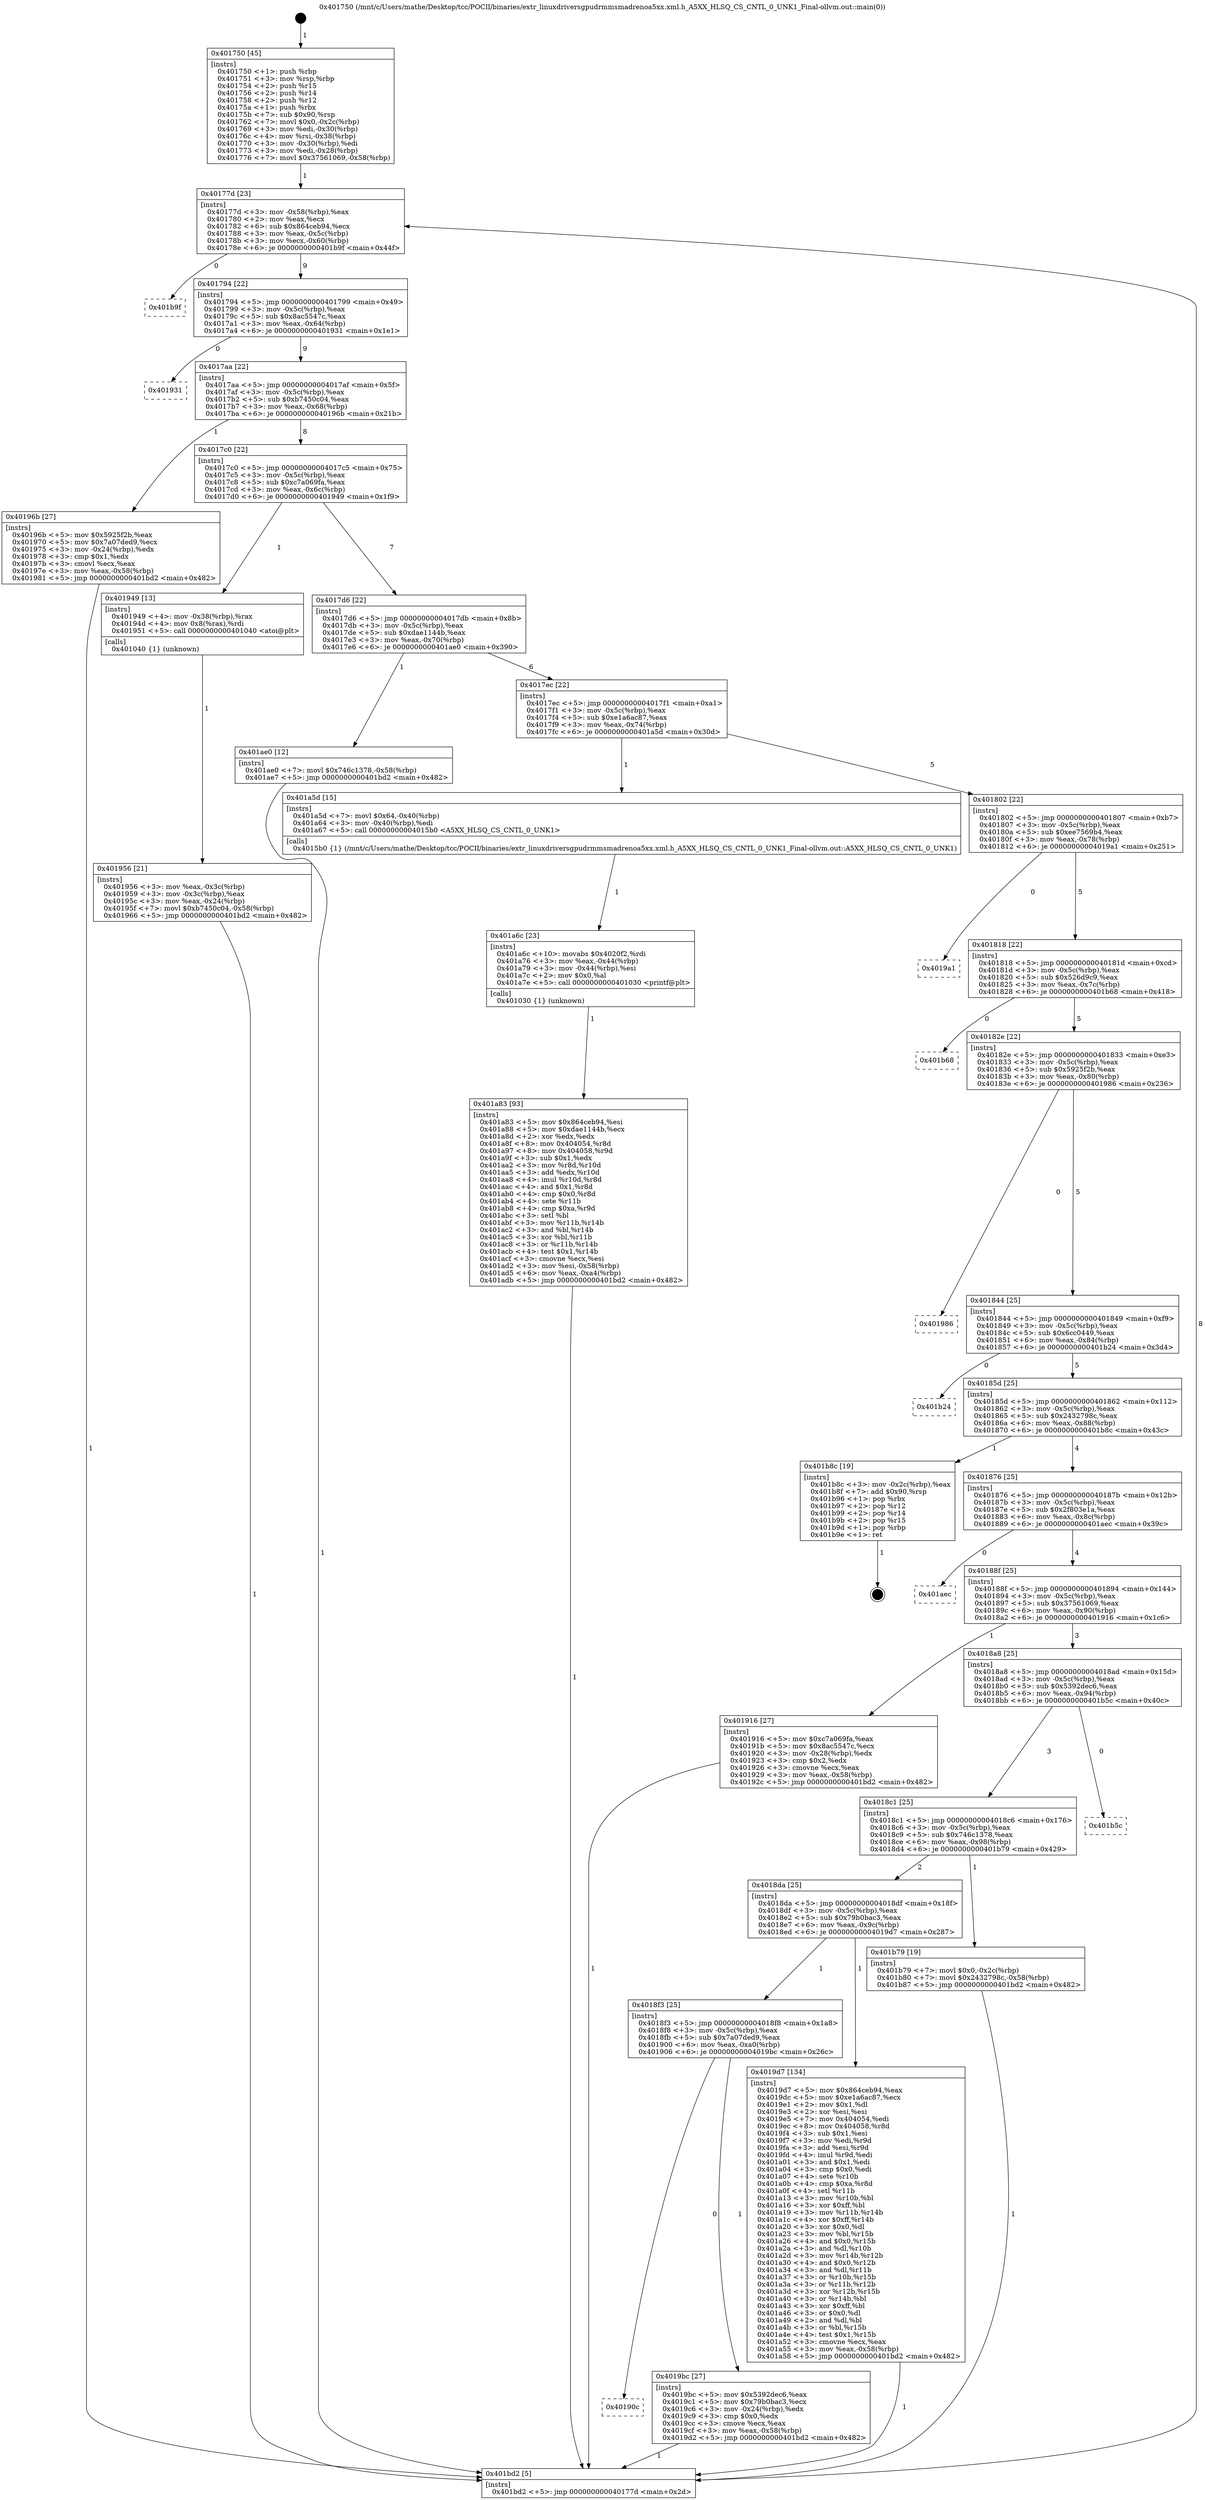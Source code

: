 digraph "0x401750" {
  label = "0x401750 (/mnt/c/Users/mathe/Desktop/tcc/POCII/binaries/extr_linuxdriversgpudrmmsmadrenoa5xx.xml.h_A5XX_HLSQ_CS_CNTL_0_UNK1_Final-ollvm.out::main(0))"
  labelloc = "t"
  node[shape=record]

  Entry [label="",width=0.3,height=0.3,shape=circle,fillcolor=black,style=filled]
  "0x40177d" [label="{
     0x40177d [23]\l
     | [instrs]\l
     &nbsp;&nbsp;0x40177d \<+3\>: mov -0x58(%rbp),%eax\l
     &nbsp;&nbsp;0x401780 \<+2\>: mov %eax,%ecx\l
     &nbsp;&nbsp;0x401782 \<+6\>: sub $0x864ceb94,%ecx\l
     &nbsp;&nbsp;0x401788 \<+3\>: mov %eax,-0x5c(%rbp)\l
     &nbsp;&nbsp;0x40178b \<+3\>: mov %ecx,-0x60(%rbp)\l
     &nbsp;&nbsp;0x40178e \<+6\>: je 0000000000401b9f \<main+0x44f\>\l
  }"]
  "0x401b9f" [label="{
     0x401b9f\l
  }", style=dashed]
  "0x401794" [label="{
     0x401794 [22]\l
     | [instrs]\l
     &nbsp;&nbsp;0x401794 \<+5\>: jmp 0000000000401799 \<main+0x49\>\l
     &nbsp;&nbsp;0x401799 \<+3\>: mov -0x5c(%rbp),%eax\l
     &nbsp;&nbsp;0x40179c \<+5\>: sub $0x8ac5547c,%eax\l
     &nbsp;&nbsp;0x4017a1 \<+3\>: mov %eax,-0x64(%rbp)\l
     &nbsp;&nbsp;0x4017a4 \<+6\>: je 0000000000401931 \<main+0x1e1\>\l
  }"]
  Exit [label="",width=0.3,height=0.3,shape=circle,fillcolor=black,style=filled,peripheries=2]
  "0x401931" [label="{
     0x401931\l
  }", style=dashed]
  "0x4017aa" [label="{
     0x4017aa [22]\l
     | [instrs]\l
     &nbsp;&nbsp;0x4017aa \<+5\>: jmp 00000000004017af \<main+0x5f\>\l
     &nbsp;&nbsp;0x4017af \<+3\>: mov -0x5c(%rbp),%eax\l
     &nbsp;&nbsp;0x4017b2 \<+5\>: sub $0xb7450c04,%eax\l
     &nbsp;&nbsp;0x4017b7 \<+3\>: mov %eax,-0x68(%rbp)\l
     &nbsp;&nbsp;0x4017ba \<+6\>: je 000000000040196b \<main+0x21b\>\l
  }"]
  "0x401a83" [label="{
     0x401a83 [93]\l
     | [instrs]\l
     &nbsp;&nbsp;0x401a83 \<+5\>: mov $0x864ceb94,%esi\l
     &nbsp;&nbsp;0x401a88 \<+5\>: mov $0xdae1144b,%ecx\l
     &nbsp;&nbsp;0x401a8d \<+2\>: xor %edx,%edx\l
     &nbsp;&nbsp;0x401a8f \<+8\>: mov 0x404054,%r8d\l
     &nbsp;&nbsp;0x401a97 \<+8\>: mov 0x404058,%r9d\l
     &nbsp;&nbsp;0x401a9f \<+3\>: sub $0x1,%edx\l
     &nbsp;&nbsp;0x401aa2 \<+3\>: mov %r8d,%r10d\l
     &nbsp;&nbsp;0x401aa5 \<+3\>: add %edx,%r10d\l
     &nbsp;&nbsp;0x401aa8 \<+4\>: imul %r10d,%r8d\l
     &nbsp;&nbsp;0x401aac \<+4\>: and $0x1,%r8d\l
     &nbsp;&nbsp;0x401ab0 \<+4\>: cmp $0x0,%r8d\l
     &nbsp;&nbsp;0x401ab4 \<+4\>: sete %r11b\l
     &nbsp;&nbsp;0x401ab8 \<+4\>: cmp $0xa,%r9d\l
     &nbsp;&nbsp;0x401abc \<+3\>: setl %bl\l
     &nbsp;&nbsp;0x401abf \<+3\>: mov %r11b,%r14b\l
     &nbsp;&nbsp;0x401ac2 \<+3\>: and %bl,%r14b\l
     &nbsp;&nbsp;0x401ac5 \<+3\>: xor %bl,%r11b\l
     &nbsp;&nbsp;0x401ac8 \<+3\>: or %r11b,%r14b\l
     &nbsp;&nbsp;0x401acb \<+4\>: test $0x1,%r14b\l
     &nbsp;&nbsp;0x401acf \<+3\>: cmovne %ecx,%esi\l
     &nbsp;&nbsp;0x401ad2 \<+3\>: mov %esi,-0x58(%rbp)\l
     &nbsp;&nbsp;0x401ad5 \<+6\>: mov %eax,-0xa4(%rbp)\l
     &nbsp;&nbsp;0x401adb \<+5\>: jmp 0000000000401bd2 \<main+0x482\>\l
  }"]
  "0x40196b" [label="{
     0x40196b [27]\l
     | [instrs]\l
     &nbsp;&nbsp;0x40196b \<+5\>: mov $0x5925f2b,%eax\l
     &nbsp;&nbsp;0x401970 \<+5\>: mov $0x7a07ded9,%ecx\l
     &nbsp;&nbsp;0x401975 \<+3\>: mov -0x24(%rbp),%edx\l
     &nbsp;&nbsp;0x401978 \<+3\>: cmp $0x1,%edx\l
     &nbsp;&nbsp;0x40197b \<+3\>: cmovl %ecx,%eax\l
     &nbsp;&nbsp;0x40197e \<+3\>: mov %eax,-0x58(%rbp)\l
     &nbsp;&nbsp;0x401981 \<+5\>: jmp 0000000000401bd2 \<main+0x482\>\l
  }"]
  "0x4017c0" [label="{
     0x4017c0 [22]\l
     | [instrs]\l
     &nbsp;&nbsp;0x4017c0 \<+5\>: jmp 00000000004017c5 \<main+0x75\>\l
     &nbsp;&nbsp;0x4017c5 \<+3\>: mov -0x5c(%rbp),%eax\l
     &nbsp;&nbsp;0x4017c8 \<+5\>: sub $0xc7a069fa,%eax\l
     &nbsp;&nbsp;0x4017cd \<+3\>: mov %eax,-0x6c(%rbp)\l
     &nbsp;&nbsp;0x4017d0 \<+6\>: je 0000000000401949 \<main+0x1f9\>\l
  }"]
  "0x401a6c" [label="{
     0x401a6c [23]\l
     | [instrs]\l
     &nbsp;&nbsp;0x401a6c \<+10\>: movabs $0x4020f2,%rdi\l
     &nbsp;&nbsp;0x401a76 \<+3\>: mov %eax,-0x44(%rbp)\l
     &nbsp;&nbsp;0x401a79 \<+3\>: mov -0x44(%rbp),%esi\l
     &nbsp;&nbsp;0x401a7c \<+2\>: mov $0x0,%al\l
     &nbsp;&nbsp;0x401a7e \<+5\>: call 0000000000401030 \<printf@plt\>\l
     | [calls]\l
     &nbsp;&nbsp;0x401030 \{1\} (unknown)\l
  }"]
  "0x401949" [label="{
     0x401949 [13]\l
     | [instrs]\l
     &nbsp;&nbsp;0x401949 \<+4\>: mov -0x38(%rbp),%rax\l
     &nbsp;&nbsp;0x40194d \<+4\>: mov 0x8(%rax),%rdi\l
     &nbsp;&nbsp;0x401951 \<+5\>: call 0000000000401040 \<atoi@plt\>\l
     | [calls]\l
     &nbsp;&nbsp;0x401040 \{1\} (unknown)\l
  }"]
  "0x4017d6" [label="{
     0x4017d6 [22]\l
     | [instrs]\l
     &nbsp;&nbsp;0x4017d6 \<+5\>: jmp 00000000004017db \<main+0x8b\>\l
     &nbsp;&nbsp;0x4017db \<+3\>: mov -0x5c(%rbp),%eax\l
     &nbsp;&nbsp;0x4017de \<+5\>: sub $0xdae1144b,%eax\l
     &nbsp;&nbsp;0x4017e3 \<+3\>: mov %eax,-0x70(%rbp)\l
     &nbsp;&nbsp;0x4017e6 \<+6\>: je 0000000000401ae0 \<main+0x390\>\l
  }"]
  "0x40190c" [label="{
     0x40190c\l
  }", style=dashed]
  "0x401ae0" [label="{
     0x401ae0 [12]\l
     | [instrs]\l
     &nbsp;&nbsp;0x401ae0 \<+7\>: movl $0x746c1378,-0x58(%rbp)\l
     &nbsp;&nbsp;0x401ae7 \<+5\>: jmp 0000000000401bd2 \<main+0x482\>\l
  }"]
  "0x4017ec" [label="{
     0x4017ec [22]\l
     | [instrs]\l
     &nbsp;&nbsp;0x4017ec \<+5\>: jmp 00000000004017f1 \<main+0xa1\>\l
     &nbsp;&nbsp;0x4017f1 \<+3\>: mov -0x5c(%rbp),%eax\l
     &nbsp;&nbsp;0x4017f4 \<+5\>: sub $0xe1a6ac87,%eax\l
     &nbsp;&nbsp;0x4017f9 \<+3\>: mov %eax,-0x74(%rbp)\l
     &nbsp;&nbsp;0x4017fc \<+6\>: je 0000000000401a5d \<main+0x30d\>\l
  }"]
  "0x4019bc" [label="{
     0x4019bc [27]\l
     | [instrs]\l
     &nbsp;&nbsp;0x4019bc \<+5\>: mov $0x5392dec6,%eax\l
     &nbsp;&nbsp;0x4019c1 \<+5\>: mov $0x79b0bac3,%ecx\l
     &nbsp;&nbsp;0x4019c6 \<+3\>: mov -0x24(%rbp),%edx\l
     &nbsp;&nbsp;0x4019c9 \<+3\>: cmp $0x0,%edx\l
     &nbsp;&nbsp;0x4019cc \<+3\>: cmove %ecx,%eax\l
     &nbsp;&nbsp;0x4019cf \<+3\>: mov %eax,-0x58(%rbp)\l
     &nbsp;&nbsp;0x4019d2 \<+5\>: jmp 0000000000401bd2 \<main+0x482\>\l
  }"]
  "0x401a5d" [label="{
     0x401a5d [15]\l
     | [instrs]\l
     &nbsp;&nbsp;0x401a5d \<+7\>: movl $0x64,-0x40(%rbp)\l
     &nbsp;&nbsp;0x401a64 \<+3\>: mov -0x40(%rbp),%edi\l
     &nbsp;&nbsp;0x401a67 \<+5\>: call 00000000004015b0 \<A5XX_HLSQ_CS_CNTL_0_UNK1\>\l
     | [calls]\l
     &nbsp;&nbsp;0x4015b0 \{1\} (/mnt/c/Users/mathe/Desktop/tcc/POCII/binaries/extr_linuxdriversgpudrmmsmadrenoa5xx.xml.h_A5XX_HLSQ_CS_CNTL_0_UNK1_Final-ollvm.out::A5XX_HLSQ_CS_CNTL_0_UNK1)\l
  }"]
  "0x401802" [label="{
     0x401802 [22]\l
     | [instrs]\l
     &nbsp;&nbsp;0x401802 \<+5\>: jmp 0000000000401807 \<main+0xb7\>\l
     &nbsp;&nbsp;0x401807 \<+3\>: mov -0x5c(%rbp),%eax\l
     &nbsp;&nbsp;0x40180a \<+5\>: sub $0xee7569b4,%eax\l
     &nbsp;&nbsp;0x40180f \<+3\>: mov %eax,-0x78(%rbp)\l
     &nbsp;&nbsp;0x401812 \<+6\>: je 00000000004019a1 \<main+0x251\>\l
  }"]
  "0x4018f3" [label="{
     0x4018f3 [25]\l
     | [instrs]\l
     &nbsp;&nbsp;0x4018f3 \<+5\>: jmp 00000000004018f8 \<main+0x1a8\>\l
     &nbsp;&nbsp;0x4018f8 \<+3\>: mov -0x5c(%rbp),%eax\l
     &nbsp;&nbsp;0x4018fb \<+5\>: sub $0x7a07ded9,%eax\l
     &nbsp;&nbsp;0x401900 \<+6\>: mov %eax,-0xa0(%rbp)\l
     &nbsp;&nbsp;0x401906 \<+6\>: je 00000000004019bc \<main+0x26c\>\l
  }"]
  "0x4019a1" [label="{
     0x4019a1\l
  }", style=dashed]
  "0x401818" [label="{
     0x401818 [22]\l
     | [instrs]\l
     &nbsp;&nbsp;0x401818 \<+5\>: jmp 000000000040181d \<main+0xcd\>\l
     &nbsp;&nbsp;0x40181d \<+3\>: mov -0x5c(%rbp),%eax\l
     &nbsp;&nbsp;0x401820 \<+5\>: sub $0x526d9c9,%eax\l
     &nbsp;&nbsp;0x401825 \<+3\>: mov %eax,-0x7c(%rbp)\l
     &nbsp;&nbsp;0x401828 \<+6\>: je 0000000000401b68 \<main+0x418\>\l
  }"]
  "0x4019d7" [label="{
     0x4019d7 [134]\l
     | [instrs]\l
     &nbsp;&nbsp;0x4019d7 \<+5\>: mov $0x864ceb94,%eax\l
     &nbsp;&nbsp;0x4019dc \<+5\>: mov $0xe1a6ac87,%ecx\l
     &nbsp;&nbsp;0x4019e1 \<+2\>: mov $0x1,%dl\l
     &nbsp;&nbsp;0x4019e3 \<+2\>: xor %esi,%esi\l
     &nbsp;&nbsp;0x4019e5 \<+7\>: mov 0x404054,%edi\l
     &nbsp;&nbsp;0x4019ec \<+8\>: mov 0x404058,%r8d\l
     &nbsp;&nbsp;0x4019f4 \<+3\>: sub $0x1,%esi\l
     &nbsp;&nbsp;0x4019f7 \<+3\>: mov %edi,%r9d\l
     &nbsp;&nbsp;0x4019fa \<+3\>: add %esi,%r9d\l
     &nbsp;&nbsp;0x4019fd \<+4\>: imul %r9d,%edi\l
     &nbsp;&nbsp;0x401a01 \<+3\>: and $0x1,%edi\l
     &nbsp;&nbsp;0x401a04 \<+3\>: cmp $0x0,%edi\l
     &nbsp;&nbsp;0x401a07 \<+4\>: sete %r10b\l
     &nbsp;&nbsp;0x401a0b \<+4\>: cmp $0xa,%r8d\l
     &nbsp;&nbsp;0x401a0f \<+4\>: setl %r11b\l
     &nbsp;&nbsp;0x401a13 \<+3\>: mov %r10b,%bl\l
     &nbsp;&nbsp;0x401a16 \<+3\>: xor $0xff,%bl\l
     &nbsp;&nbsp;0x401a19 \<+3\>: mov %r11b,%r14b\l
     &nbsp;&nbsp;0x401a1c \<+4\>: xor $0xff,%r14b\l
     &nbsp;&nbsp;0x401a20 \<+3\>: xor $0x0,%dl\l
     &nbsp;&nbsp;0x401a23 \<+3\>: mov %bl,%r15b\l
     &nbsp;&nbsp;0x401a26 \<+4\>: and $0x0,%r15b\l
     &nbsp;&nbsp;0x401a2a \<+3\>: and %dl,%r10b\l
     &nbsp;&nbsp;0x401a2d \<+3\>: mov %r14b,%r12b\l
     &nbsp;&nbsp;0x401a30 \<+4\>: and $0x0,%r12b\l
     &nbsp;&nbsp;0x401a34 \<+3\>: and %dl,%r11b\l
     &nbsp;&nbsp;0x401a37 \<+3\>: or %r10b,%r15b\l
     &nbsp;&nbsp;0x401a3a \<+3\>: or %r11b,%r12b\l
     &nbsp;&nbsp;0x401a3d \<+3\>: xor %r12b,%r15b\l
     &nbsp;&nbsp;0x401a40 \<+3\>: or %r14b,%bl\l
     &nbsp;&nbsp;0x401a43 \<+3\>: xor $0xff,%bl\l
     &nbsp;&nbsp;0x401a46 \<+3\>: or $0x0,%dl\l
     &nbsp;&nbsp;0x401a49 \<+2\>: and %dl,%bl\l
     &nbsp;&nbsp;0x401a4b \<+3\>: or %bl,%r15b\l
     &nbsp;&nbsp;0x401a4e \<+4\>: test $0x1,%r15b\l
     &nbsp;&nbsp;0x401a52 \<+3\>: cmovne %ecx,%eax\l
     &nbsp;&nbsp;0x401a55 \<+3\>: mov %eax,-0x58(%rbp)\l
     &nbsp;&nbsp;0x401a58 \<+5\>: jmp 0000000000401bd2 \<main+0x482\>\l
  }"]
  "0x401b68" [label="{
     0x401b68\l
  }", style=dashed]
  "0x40182e" [label="{
     0x40182e [22]\l
     | [instrs]\l
     &nbsp;&nbsp;0x40182e \<+5\>: jmp 0000000000401833 \<main+0xe3\>\l
     &nbsp;&nbsp;0x401833 \<+3\>: mov -0x5c(%rbp),%eax\l
     &nbsp;&nbsp;0x401836 \<+5\>: sub $0x5925f2b,%eax\l
     &nbsp;&nbsp;0x40183b \<+3\>: mov %eax,-0x80(%rbp)\l
     &nbsp;&nbsp;0x40183e \<+6\>: je 0000000000401986 \<main+0x236\>\l
  }"]
  "0x4018da" [label="{
     0x4018da [25]\l
     | [instrs]\l
     &nbsp;&nbsp;0x4018da \<+5\>: jmp 00000000004018df \<main+0x18f\>\l
     &nbsp;&nbsp;0x4018df \<+3\>: mov -0x5c(%rbp),%eax\l
     &nbsp;&nbsp;0x4018e2 \<+5\>: sub $0x79b0bac3,%eax\l
     &nbsp;&nbsp;0x4018e7 \<+6\>: mov %eax,-0x9c(%rbp)\l
     &nbsp;&nbsp;0x4018ed \<+6\>: je 00000000004019d7 \<main+0x287\>\l
  }"]
  "0x401986" [label="{
     0x401986\l
  }", style=dashed]
  "0x401844" [label="{
     0x401844 [25]\l
     | [instrs]\l
     &nbsp;&nbsp;0x401844 \<+5\>: jmp 0000000000401849 \<main+0xf9\>\l
     &nbsp;&nbsp;0x401849 \<+3\>: mov -0x5c(%rbp),%eax\l
     &nbsp;&nbsp;0x40184c \<+5\>: sub $0x6cc0449,%eax\l
     &nbsp;&nbsp;0x401851 \<+6\>: mov %eax,-0x84(%rbp)\l
     &nbsp;&nbsp;0x401857 \<+6\>: je 0000000000401b24 \<main+0x3d4\>\l
  }"]
  "0x401b79" [label="{
     0x401b79 [19]\l
     | [instrs]\l
     &nbsp;&nbsp;0x401b79 \<+7\>: movl $0x0,-0x2c(%rbp)\l
     &nbsp;&nbsp;0x401b80 \<+7\>: movl $0x2432798c,-0x58(%rbp)\l
     &nbsp;&nbsp;0x401b87 \<+5\>: jmp 0000000000401bd2 \<main+0x482\>\l
  }"]
  "0x401b24" [label="{
     0x401b24\l
  }", style=dashed]
  "0x40185d" [label="{
     0x40185d [25]\l
     | [instrs]\l
     &nbsp;&nbsp;0x40185d \<+5\>: jmp 0000000000401862 \<main+0x112\>\l
     &nbsp;&nbsp;0x401862 \<+3\>: mov -0x5c(%rbp),%eax\l
     &nbsp;&nbsp;0x401865 \<+5\>: sub $0x2432798c,%eax\l
     &nbsp;&nbsp;0x40186a \<+6\>: mov %eax,-0x88(%rbp)\l
     &nbsp;&nbsp;0x401870 \<+6\>: je 0000000000401b8c \<main+0x43c\>\l
  }"]
  "0x4018c1" [label="{
     0x4018c1 [25]\l
     | [instrs]\l
     &nbsp;&nbsp;0x4018c1 \<+5\>: jmp 00000000004018c6 \<main+0x176\>\l
     &nbsp;&nbsp;0x4018c6 \<+3\>: mov -0x5c(%rbp),%eax\l
     &nbsp;&nbsp;0x4018c9 \<+5\>: sub $0x746c1378,%eax\l
     &nbsp;&nbsp;0x4018ce \<+6\>: mov %eax,-0x98(%rbp)\l
     &nbsp;&nbsp;0x4018d4 \<+6\>: je 0000000000401b79 \<main+0x429\>\l
  }"]
  "0x401b8c" [label="{
     0x401b8c [19]\l
     | [instrs]\l
     &nbsp;&nbsp;0x401b8c \<+3\>: mov -0x2c(%rbp),%eax\l
     &nbsp;&nbsp;0x401b8f \<+7\>: add $0x90,%rsp\l
     &nbsp;&nbsp;0x401b96 \<+1\>: pop %rbx\l
     &nbsp;&nbsp;0x401b97 \<+2\>: pop %r12\l
     &nbsp;&nbsp;0x401b99 \<+2\>: pop %r14\l
     &nbsp;&nbsp;0x401b9b \<+2\>: pop %r15\l
     &nbsp;&nbsp;0x401b9d \<+1\>: pop %rbp\l
     &nbsp;&nbsp;0x401b9e \<+1\>: ret\l
  }"]
  "0x401876" [label="{
     0x401876 [25]\l
     | [instrs]\l
     &nbsp;&nbsp;0x401876 \<+5\>: jmp 000000000040187b \<main+0x12b\>\l
     &nbsp;&nbsp;0x40187b \<+3\>: mov -0x5c(%rbp),%eax\l
     &nbsp;&nbsp;0x40187e \<+5\>: sub $0x2f803e1a,%eax\l
     &nbsp;&nbsp;0x401883 \<+6\>: mov %eax,-0x8c(%rbp)\l
     &nbsp;&nbsp;0x401889 \<+6\>: je 0000000000401aec \<main+0x39c\>\l
  }"]
  "0x401b5c" [label="{
     0x401b5c\l
  }", style=dashed]
  "0x401aec" [label="{
     0x401aec\l
  }", style=dashed]
  "0x40188f" [label="{
     0x40188f [25]\l
     | [instrs]\l
     &nbsp;&nbsp;0x40188f \<+5\>: jmp 0000000000401894 \<main+0x144\>\l
     &nbsp;&nbsp;0x401894 \<+3\>: mov -0x5c(%rbp),%eax\l
     &nbsp;&nbsp;0x401897 \<+5\>: sub $0x37561069,%eax\l
     &nbsp;&nbsp;0x40189c \<+6\>: mov %eax,-0x90(%rbp)\l
     &nbsp;&nbsp;0x4018a2 \<+6\>: je 0000000000401916 \<main+0x1c6\>\l
  }"]
  "0x401956" [label="{
     0x401956 [21]\l
     | [instrs]\l
     &nbsp;&nbsp;0x401956 \<+3\>: mov %eax,-0x3c(%rbp)\l
     &nbsp;&nbsp;0x401959 \<+3\>: mov -0x3c(%rbp),%eax\l
     &nbsp;&nbsp;0x40195c \<+3\>: mov %eax,-0x24(%rbp)\l
     &nbsp;&nbsp;0x40195f \<+7\>: movl $0xb7450c04,-0x58(%rbp)\l
     &nbsp;&nbsp;0x401966 \<+5\>: jmp 0000000000401bd2 \<main+0x482\>\l
  }"]
  "0x401916" [label="{
     0x401916 [27]\l
     | [instrs]\l
     &nbsp;&nbsp;0x401916 \<+5\>: mov $0xc7a069fa,%eax\l
     &nbsp;&nbsp;0x40191b \<+5\>: mov $0x8ac5547c,%ecx\l
     &nbsp;&nbsp;0x401920 \<+3\>: mov -0x28(%rbp),%edx\l
     &nbsp;&nbsp;0x401923 \<+3\>: cmp $0x2,%edx\l
     &nbsp;&nbsp;0x401926 \<+3\>: cmovne %ecx,%eax\l
     &nbsp;&nbsp;0x401929 \<+3\>: mov %eax,-0x58(%rbp)\l
     &nbsp;&nbsp;0x40192c \<+5\>: jmp 0000000000401bd2 \<main+0x482\>\l
  }"]
  "0x4018a8" [label="{
     0x4018a8 [25]\l
     | [instrs]\l
     &nbsp;&nbsp;0x4018a8 \<+5\>: jmp 00000000004018ad \<main+0x15d\>\l
     &nbsp;&nbsp;0x4018ad \<+3\>: mov -0x5c(%rbp),%eax\l
     &nbsp;&nbsp;0x4018b0 \<+5\>: sub $0x5392dec6,%eax\l
     &nbsp;&nbsp;0x4018b5 \<+6\>: mov %eax,-0x94(%rbp)\l
     &nbsp;&nbsp;0x4018bb \<+6\>: je 0000000000401b5c \<main+0x40c\>\l
  }"]
  "0x401bd2" [label="{
     0x401bd2 [5]\l
     | [instrs]\l
     &nbsp;&nbsp;0x401bd2 \<+5\>: jmp 000000000040177d \<main+0x2d\>\l
  }"]
  "0x401750" [label="{
     0x401750 [45]\l
     | [instrs]\l
     &nbsp;&nbsp;0x401750 \<+1\>: push %rbp\l
     &nbsp;&nbsp;0x401751 \<+3\>: mov %rsp,%rbp\l
     &nbsp;&nbsp;0x401754 \<+2\>: push %r15\l
     &nbsp;&nbsp;0x401756 \<+2\>: push %r14\l
     &nbsp;&nbsp;0x401758 \<+2\>: push %r12\l
     &nbsp;&nbsp;0x40175a \<+1\>: push %rbx\l
     &nbsp;&nbsp;0x40175b \<+7\>: sub $0x90,%rsp\l
     &nbsp;&nbsp;0x401762 \<+7\>: movl $0x0,-0x2c(%rbp)\l
     &nbsp;&nbsp;0x401769 \<+3\>: mov %edi,-0x30(%rbp)\l
     &nbsp;&nbsp;0x40176c \<+4\>: mov %rsi,-0x38(%rbp)\l
     &nbsp;&nbsp;0x401770 \<+3\>: mov -0x30(%rbp),%edi\l
     &nbsp;&nbsp;0x401773 \<+3\>: mov %edi,-0x28(%rbp)\l
     &nbsp;&nbsp;0x401776 \<+7\>: movl $0x37561069,-0x58(%rbp)\l
  }"]
  Entry -> "0x401750" [label=" 1"]
  "0x40177d" -> "0x401b9f" [label=" 0"]
  "0x40177d" -> "0x401794" [label=" 9"]
  "0x401b8c" -> Exit [label=" 1"]
  "0x401794" -> "0x401931" [label=" 0"]
  "0x401794" -> "0x4017aa" [label=" 9"]
  "0x401b79" -> "0x401bd2" [label=" 1"]
  "0x4017aa" -> "0x40196b" [label=" 1"]
  "0x4017aa" -> "0x4017c0" [label=" 8"]
  "0x401ae0" -> "0x401bd2" [label=" 1"]
  "0x4017c0" -> "0x401949" [label=" 1"]
  "0x4017c0" -> "0x4017d6" [label=" 7"]
  "0x401a83" -> "0x401bd2" [label=" 1"]
  "0x4017d6" -> "0x401ae0" [label=" 1"]
  "0x4017d6" -> "0x4017ec" [label=" 6"]
  "0x401a6c" -> "0x401a83" [label=" 1"]
  "0x4017ec" -> "0x401a5d" [label=" 1"]
  "0x4017ec" -> "0x401802" [label=" 5"]
  "0x401a5d" -> "0x401a6c" [label=" 1"]
  "0x401802" -> "0x4019a1" [label=" 0"]
  "0x401802" -> "0x401818" [label=" 5"]
  "0x4019bc" -> "0x401bd2" [label=" 1"]
  "0x401818" -> "0x401b68" [label=" 0"]
  "0x401818" -> "0x40182e" [label=" 5"]
  "0x4018f3" -> "0x40190c" [label=" 0"]
  "0x40182e" -> "0x401986" [label=" 0"]
  "0x40182e" -> "0x401844" [label=" 5"]
  "0x4019d7" -> "0x401bd2" [label=" 1"]
  "0x401844" -> "0x401b24" [label=" 0"]
  "0x401844" -> "0x40185d" [label=" 5"]
  "0x4018da" -> "0x4018f3" [label=" 1"]
  "0x40185d" -> "0x401b8c" [label=" 1"]
  "0x40185d" -> "0x401876" [label=" 4"]
  "0x4018f3" -> "0x4019bc" [label=" 1"]
  "0x401876" -> "0x401aec" [label=" 0"]
  "0x401876" -> "0x40188f" [label=" 4"]
  "0x4018c1" -> "0x4018da" [label=" 2"]
  "0x40188f" -> "0x401916" [label=" 1"]
  "0x40188f" -> "0x4018a8" [label=" 3"]
  "0x401916" -> "0x401bd2" [label=" 1"]
  "0x401750" -> "0x40177d" [label=" 1"]
  "0x401bd2" -> "0x40177d" [label=" 8"]
  "0x401949" -> "0x401956" [label=" 1"]
  "0x401956" -> "0x401bd2" [label=" 1"]
  "0x40196b" -> "0x401bd2" [label=" 1"]
  "0x4018c1" -> "0x401b79" [label=" 1"]
  "0x4018a8" -> "0x401b5c" [label=" 0"]
  "0x4018a8" -> "0x4018c1" [label=" 3"]
  "0x4018da" -> "0x4019d7" [label=" 1"]
}
